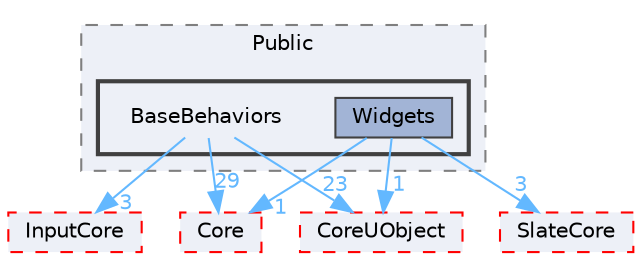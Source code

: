 digraph "BaseBehaviors"
{
 // INTERACTIVE_SVG=YES
 // LATEX_PDF_SIZE
  bgcolor="transparent";
  edge [fontname=Helvetica,fontsize=10,labelfontname=Helvetica,labelfontsize=10];
  node [fontname=Helvetica,fontsize=10,shape=box,height=0.2,width=0.4];
  compound=true
  subgraph clusterdir_e9c6749d34226fde4c952a5df297bee9 {
    graph [ bgcolor="#edf0f7", pencolor="grey50", label="Public", fontname=Helvetica,fontsize=10 style="filled,dashed", URL="dir_e9c6749d34226fde4c952a5df297bee9.html",tooltip=""]
  subgraph clusterdir_776a053e0f420963ce84febd43765993 {
    graph [ bgcolor="#edf0f7", pencolor="grey25", label="", fontname=Helvetica,fontsize=10 style="filled,bold", URL="dir_776a053e0f420963ce84febd43765993.html",tooltip=""]
    dir_776a053e0f420963ce84febd43765993 [shape=plaintext, label="BaseBehaviors"];
  dir_bad73c6ed5eb4e44c7d38d3ef4e2366a [label="Widgets", fillcolor="#a2b4d6", color="grey25", style="filled", URL="dir_bad73c6ed5eb4e44c7d38d3ef4e2366a.html",tooltip=""];
  }
  }
  dir_0e6cddcc9caa1238c7f3774224afaa45 [label="Core", fillcolor="#edf0f7", color="red", style="filled,dashed", URL="dir_0e6cddcc9caa1238c7f3774224afaa45.html",tooltip=""];
  dir_3e8e1daf27a38f5d72a6cbf6f3b5d663 [label="InputCore", fillcolor="#edf0f7", color="red", style="filled,dashed", URL="dir_3e8e1daf27a38f5d72a6cbf6f3b5d663.html",tooltip=""];
  dir_4c499e5e32e2b4479ad7e552df73eeae [label="CoreUObject", fillcolor="#edf0f7", color="red", style="filled,dashed", URL="dir_4c499e5e32e2b4479ad7e552df73eeae.html",tooltip=""];
  dir_f0f0d357c8c9eca10fb05693ae8c53b1 [label="SlateCore", fillcolor="#edf0f7", color="red", style="filled,dashed", URL="dir_f0f0d357c8c9eca10fb05693ae8c53b1.html",tooltip=""];
  dir_776a053e0f420963ce84febd43765993->dir_0e6cddcc9caa1238c7f3774224afaa45 [headlabel="29", labeldistance=1.5 headhref="dir_000087_000266.html" href="dir_000087_000266.html" color="steelblue1" fontcolor="steelblue1"];
  dir_776a053e0f420963ce84febd43765993->dir_3e8e1daf27a38f5d72a6cbf6f3b5d663 [headlabel="3", labeldistance=1.5 headhref="dir_000087_000493.html" href="dir_000087_000493.html" color="steelblue1" fontcolor="steelblue1"];
  dir_776a053e0f420963ce84febd43765993->dir_4c499e5e32e2b4479ad7e552df73eeae [headlabel="23", labeldistance=1.5 headhref="dir_000087_000268.html" href="dir_000087_000268.html" color="steelblue1" fontcolor="steelblue1"];
  dir_bad73c6ed5eb4e44c7d38d3ef4e2366a->dir_0e6cddcc9caa1238c7f3774224afaa45 [headlabel="1", labeldistance=1.5 headhref="dir_001288_000266.html" href="dir_001288_000266.html" color="steelblue1" fontcolor="steelblue1"];
  dir_bad73c6ed5eb4e44c7d38d3ef4e2366a->dir_4c499e5e32e2b4479ad7e552df73eeae [headlabel="1", labeldistance=1.5 headhref="dir_001288_000268.html" href="dir_001288_000268.html" color="steelblue1" fontcolor="steelblue1"];
  dir_bad73c6ed5eb4e44c7d38d3ef4e2366a->dir_f0f0d357c8c9eca10fb05693ae8c53b1 [headlabel="3", labeldistance=1.5 headhref="dir_001288_001045.html" href="dir_001288_001045.html" color="steelblue1" fontcolor="steelblue1"];
}
